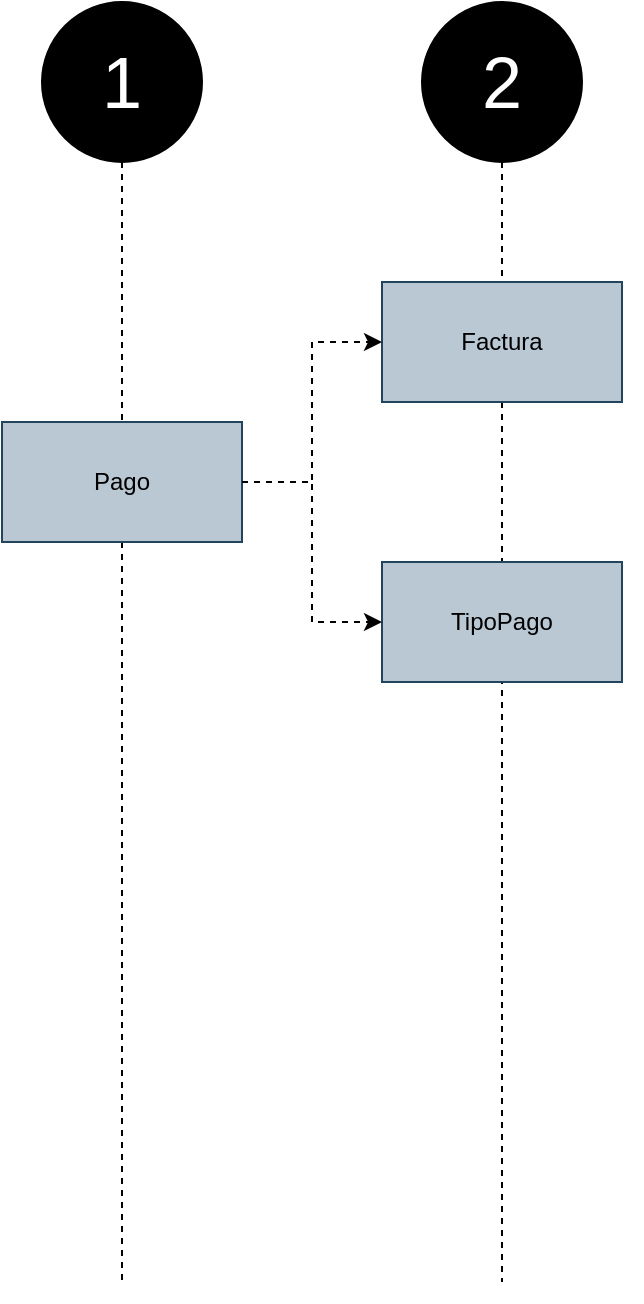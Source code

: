 <mxfile version="23.0.2" type="device" pages="4">
  <diagram name="Flujo de eventos" id="zBhicTsyFizKEP22qASS">
    <mxGraphModel dx="1120" dy="524" grid="1" gridSize="10" guides="1" tooltips="1" connect="1" arrows="1" fold="1" page="1" pageScale="1" pageWidth="827" pageHeight="1169" math="0" shadow="0">
      <root>
        <mxCell id="0" />
        <mxCell id="1" parent="0" />
        <mxCell id="DtO1B4QK6cwAfSESsc6j-1" value="" style="group" parent="1" vertex="1" connectable="0">
          <mxGeometry x="70" y="40" width="110" height="650" as="geometry" />
        </mxCell>
        <mxCell id="DtO1B4QK6cwAfSESsc6j-2" value="&lt;font color=&quot;#ffffff&quot; style=&quot;font-size: 36px;&quot;&gt;1&lt;/font&gt;" style="ellipse;whiteSpace=wrap;html=1;aspect=fixed;fillColor=#000000;" parent="DtO1B4QK6cwAfSESsc6j-1" vertex="1">
          <mxGeometry width="80" height="80" as="geometry" />
        </mxCell>
        <mxCell id="DtO1B4QK6cwAfSESsc6j-3" value="" style="edgeStyle=orthogonalEdgeStyle;rounded=0;orthogonalLoop=1;jettySize=auto;html=1;endArrow=none;endFill=0;dashed=1;" parent="DtO1B4QK6cwAfSESsc6j-1" source="WYxPXVG2yBXY65vRxHix-4" edge="1">
          <mxGeometry relative="1" as="geometry">
            <mxPoint x="40" y="640" as="targetPoint" />
            <mxPoint x="390" y="152.642" as="sourcePoint" />
          </mxGeometry>
        </mxCell>
        <mxCell id="WYxPXVG2yBXY65vRxHix-4" value="Pago&lt;br&gt;" style="rounded=0;whiteSpace=wrap;html=1;fillColor=#bac8d3;strokeColor=#23445d;" parent="DtO1B4QK6cwAfSESsc6j-1" vertex="1">
          <mxGeometry x="-20" y="210" width="120" height="60" as="geometry" />
        </mxCell>
        <mxCell id="WYxPXVG2yBXY65vRxHix-5" value="" style="edgeStyle=orthogonalEdgeStyle;rounded=0;orthogonalLoop=1;jettySize=auto;html=1;endArrow=none;endFill=0;dashed=1;" parent="DtO1B4QK6cwAfSESsc6j-1" source="DtO1B4QK6cwAfSESsc6j-2" target="WYxPXVG2yBXY65vRxHix-4" edge="1">
          <mxGeometry relative="1" as="geometry">
            <mxPoint x="110" y="680" as="targetPoint" />
            <mxPoint x="110" y="120" as="sourcePoint" />
          </mxGeometry>
        </mxCell>
        <mxCell id="WYxPXVG2yBXY65vRxHix-1" value="" style="group" parent="1" vertex="1" connectable="0">
          <mxGeometry x="260" y="40" width="110" height="650" as="geometry" />
        </mxCell>
        <mxCell id="WYxPXVG2yBXY65vRxHix-2" value="&lt;font color=&quot;#ffffff&quot; style=&quot;font-size: 36px;&quot;&gt;2&lt;/font&gt;" style="ellipse;whiteSpace=wrap;html=1;aspect=fixed;fillColor=#000000;" parent="WYxPXVG2yBXY65vRxHix-1" vertex="1">
          <mxGeometry width="80" height="80" as="geometry" />
        </mxCell>
        <mxCell id="WYxPXVG2yBXY65vRxHix-3" value="" style="edgeStyle=orthogonalEdgeStyle;rounded=0;orthogonalLoop=1;jettySize=auto;html=1;endArrow=none;endFill=0;dashed=1;" parent="WYxPXVG2yBXY65vRxHix-1" source="WYxPXVG2yBXY65vRxHix-2" edge="1">
          <mxGeometry relative="1" as="geometry">
            <mxPoint x="40" y="640" as="targetPoint" />
            <mxPoint x="390" y="152.642" as="sourcePoint" />
          </mxGeometry>
        </mxCell>
        <mxCell id="WYxPXVG2yBXY65vRxHix-6" value="Factura" style="rounded=0;whiteSpace=wrap;html=1;fillColor=#bac8d3;strokeColor=#23445d;" parent="WYxPXVG2yBXY65vRxHix-1" vertex="1">
          <mxGeometry x="-20" y="140" width="120" height="60" as="geometry" />
        </mxCell>
        <mxCell id="WYxPXVG2yBXY65vRxHix-7" value="TipoPago" style="rounded=0;whiteSpace=wrap;html=1;fillColor=#bac8d3;strokeColor=#23445d;" parent="WYxPXVG2yBXY65vRxHix-1" vertex="1">
          <mxGeometry x="-20" y="280" width="120" height="60" as="geometry" />
        </mxCell>
        <mxCell id="WYxPXVG2yBXY65vRxHix-8" style="edgeStyle=orthogonalEdgeStyle;rounded=0;orthogonalLoop=1;jettySize=auto;html=1;exitX=1;exitY=0.5;exitDx=0;exitDy=0;entryX=0;entryY=0.5;entryDx=0;entryDy=0;dashed=1;" parent="1" source="WYxPXVG2yBXY65vRxHix-4" target="WYxPXVG2yBXY65vRxHix-6" edge="1">
          <mxGeometry relative="1" as="geometry" />
        </mxCell>
        <mxCell id="WYxPXVG2yBXY65vRxHix-9" style="edgeStyle=orthogonalEdgeStyle;rounded=0;orthogonalLoop=1;jettySize=auto;html=1;exitX=1;exitY=0.5;exitDx=0;exitDy=0;entryX=0;entryY=0.5;entryDx=0;entryDy=0;dashed=1;" parent="1" source="WYxPXVG2yBXY65vRxHix-4" target="WYxPXVG2yBXY65vRxHix-7" edge="1">
          <mxGeometry relative="1" as="geometry" />
        </mxCell>
      </root>
    </mxGraphModel>
  </diagram>
  <diagram id="LfHUw2b1Mqzj6z31MRwS" name="Pago - Event Storming">
    <mxGraphModel dx="2240" dy="2217" grid="1" gridSize="10" guides="1" tooltips="1" connect="1" arrows="1" fold="1" page="1" pageScale="1" pageWidth="827" pageHeight="1169" math="0" shadow="0">
      <root>
        <mxCell id="0" />
        <mxCell id="1" parent="0" />
        <mxCell id="Yvo61abbtXtxRw5pMssy-1" value="" style="rounded=1;whiteSpace=wrap;html=1;dashed=1;strokeColor=#fff93d;" parent="1" vertex="1">
          <mxGeometry x="90" y="30" width="1530" height="880" as="geometry" />
        </mxCell>
        <mxCell id="Yvo61abbtXtxRw5pMssy-2" value="&lt;font style=&quot;font-size: 36px;&quot;&gt;Pago&lt;br&gt;&lt;/font&gt;" style="text;html=1;align=center;verticalAlign=middle;resizable=0;points=[];autosize=1;strokeColor=none;fillColor=none;fontStyle=1" parent="1" vertex="1">
          <mxGeometry x="770" y="30" width="110" height="60" as="geometry" />
        </mxCell>
        <mxCell id="Yvo61abbtXtxRw5pMssy-3" value="Actor" style="whiteSpace=wrap;html=1;aspect=fixed;fillColor=#FCFCAA;" parent="1" vertex="1">
          <mxGeometry x="40" y="-230" width="80" height="80" as="geometry" />
        </mxCell>
        <mxCell id="Yvo61abbtXtxRw5pMssy-4" value="Comandos" style="whiteSpace=wrap;html=1;aspect=fixed;fillColor=#BDD7EE;" parent="1" vertex="1">
          <mxGeometry x="150" y="-230" width="80" height="80" as="geometry" />
        </mxCell>
        <mxCell id="Yvo61abbtXtxRw5pMssy-5" value="Enttity" style="whiteSpace=wrap;html=1;aspect=fixed;fillColor=#FFFF00;" parent="1" vertex="1">
          <mxGeometry x="260" y="-230" width="80" height="80" as="geometry" />
        </mxCell>
        <mxCell id="Yvo61abbtXtxRw5pMssy-6" value="Real&amp;nbsp; Model" style="whiteSpace=wrap;html=1;aspect=fixed;fillColor=#92D050;" parent="1" vertex="1">
          <mxGeometry x="380" y="-230" width="80" height="80" as="geometry" />
        </mxCell>
        <mxCell id="Yvo61abbtXtxRw5pMssy-7" value="Bussines Rules" style="whiteSpace=wrap;html=1;aspect=fixed;fillColor=#CC99FF;" parent="1" vertex="1">
          <mxGeometry x="490" y="-230" width="80" height="80" as="geometry" />
        </mxCell>
        <mxCell id="Yvo61abbtXtxRw5pMssy-8" value="External System" style="whiteSpace=wrap;html=1;aspect=fixed;fillColor=#FDD3FA;" parent="1" vertex="1">
          <mxGeometry x="590" y="-230" width="80" height="80" as="geometry" />
        </mxCell>
        <mxCell id="Yvo61abbtXtxRw5pMssy-9" value="Event&lt;br&gt;" style="whiteSpace=wrap;html=1;aspect=fixed;fillColor=#FFC000;" parent="1" vertex="1">
          <mxGeometry x="790" y="-230" width="80" height="80" as="geometry" />
        </mxCell>
        <mxCell id="Yvo61abbtXtxRw5pMssy-10" value="Hostpot" style="whiteSpace=wrap;html=1;aspect=fixed;fillColor=#FA90B1;" parent="1" vertex="1">
          <mxGeometry x="890" y="-230" width="80" height="80" as="geometry" />
        </mxCell>
        <mxCell id="Yvo61abbtXtxRw5pMssy-11" value="Eventos Previos" style="whiteSpace=wrap;html=1;aspect=fixed;fillColor=#D6DCE4;" parent="1" vertex="1">
          <mxGeometry x="700" y="-230" width="80" height="80" as="geometry" />
        </mxCell>
        <mxCell id="U72urnrVb7foCrX-JU2N-100" style="edgeStyle=orthogonalEdgeStyle;rounded=0;orthogonalLoop=1;jettySize=auto;html=1;strokeColor=#f316d5;strokeWidth=3;" parent="1" source="Yvo61abbtXtxRw5pMssy-15" target="U72urnrVb7foCrX-JU2N-11" edge="1">
          <mxGeometry relative="1" as="geometry">
            <Array as="points">
              <mxPoint x="650" y="170" />
              <mxPoint x="1236" y="170" />
            </Array>
          </mxGeometry>
        </mxCell>
        <mxCell id="Yvo61abbtXtxRw5pMssy-15" value="Pago Creado" style="whiteSpace=wrap;html=1;aspect=fixed;fillColor=#FFC000;" parent="1" vertex="1">
          <mxGeometry x="610" y="277.5" width="80" height="80" as="geometry" />
        </mxCell>
        <mxCell id="Yvo61abbtXtxRw5pMssy-16" value="Pago" style="whiteSpace=wrap;html=1;aspect=fixed;fillColor=#FFFF00;" parent="1" vertex="1">
          <mxGeometry x="530" y="277.5" width="80" height="80" as="geometry" />
        </mxCell>
        <mxCell id="Yvo61abbtXtxRw5pMssy-17" value="Crear&amp;nbsp;Pago" style="whiteSpace=wrap;html=1;aspect=fixed;fillColor=#BDD7EE;" parent="1" vertex="1">
          <mxGeometry x="450" y="277.5" width="80" height="80" as="geometry" />
        </mxCell>
        <mxCell id="Yvo61abbtXtxRw5pMssy-19" value="Pol-Pago-001: No debe existir otro tipo de pago con el mismo nombre" style="whiteSpace=wrap;html=1;aspect=fixed;fillColor=#CC99FF;" parent="1" vertex="1">
          <mxGeometry x="500" y="357.5" width="150" height="150" as="geometry" />
        </mxCell>
        <mxCell id="U72urnrVb7foCrX-JU2N-30" style="edgeStyle=orthogonalEdgeStyle;rounded=0;orthogonalLoop=1;jettySize=auto;html=1;curved=1;" parent="1" source="Yvo61abbtXtxRw5pMssy-28" target="Yvo61abbtXtxRw5pMssy-17" edge="1">
          <mxGeometry relative="1" as="geometry">
            <Array as="points">
              <mxPoint x="380" y="190" />
              <mxPoint x="380" y="320" />
            </Array>
          </mxGeometry>
        </mxCell>
        <mxCell id="Yvo61abbtXtxRw5pMssy-28" value="Administrador General" style="whiteSpace=wrap;html=1;aspect=fixed;fillColor=#FCFCAA;" parent="1" vertex="1">
          <mxGeometry x="220" y="187.5" width="80" height="80" as="geometry" />
        </mxCell>
        <mxCell id="U72urnrVb7foCrX-JU2N-31" style="edgeStyle=orthogonalEdgeStyle;rounded=0;orthogonalLoop=1;jettySize=auto;html=1;" parent="1" source="Yvo61abbtXtxRw5pMssy-31" target="Yvo61abbtXtxRw5pMssy-17" edge="1">
          <mxGeometry relative="1" as="geometry" />
        </mxCell>
        <mxCell id="Yvo61abbtXtxRw5pMssy-31" value="Administrador Spa" style="whiteSpace=wrap;html=1;aspect=fixed;fillColor=#FCFCAA;" parent="1" vertex="1">
          <mxGeometry x="220" y="277.5" width="80" height="80" as="geometry" />
        </mxCell>
        <mxCell id="U72urnrVb7foCrX-JU2N-28" style="edgeStyle=orthogonalEdgeStyle;rounded=0;orthogonalLoop=1;jettySize=auto;html=1;curved=1;" parent="1" source="Yvo61abbtXtxRw5pMssy-36" target="Yvo61abbtXtxRw5pMssy-17" edge="1">
          <mxGeometry relative="1" as="geometry">
            <Array as="points">
              <mxPoint x="380" y="412" />
              <mxPoint x="380" y="318" />
            </Array>
          </mxGeometry>
        </mxCell>
        <mxCell id="Yvo61abbtXtxRw5pMssy-36" value="Lider de Inventario" style="whiteSpace=wrap;html=1;aspect=fixed;fillColor=#FCFCAA;" parent="1" vertex="1">
          <mxGeometry x="220" y="372.5" width="80" height="80" as="geometry" />
        </mxCell>
        <mxCell id="U72urnrVb7foCrX-JU2N-97" style="edgeStyle=orthogonalEdgeStyle;rounded=0;orthogonalLoop=1;jettySize=auto;html=1;strokeColor=#fb9b13;strokeWidth=3;" parent="1" source="U72urnrVb7foCrX-JU2N-9" target="Yvo61abbtXtxRw5pMssy-17" edge="1">
          <mxGeometry relative="1" as="geometry">
            <Array as="points">
              <mxPoint x="1396" y="130" />
              <mxPoint x="490" y="130" />
            </Array>
          </mxGeometry>
        </mxCell>
        <mxCell id="U72urnrVb7foCrX-JU2N-9" value="Pago Consultado" style="whiteSpace=wrap;html=1;aspect=fixed;fillColor=#FFC000;" parent="1" vertex="1">
          <mxGeometry x="1356" y="280" width="80" height="80" as="geometry" />
        </mxCell>
        <mxCell id="U72urnrVb7foCrX-JU2N-10" value="Pago" style="whiteSpace=wrap;html=1;aspect=fixed;fillColor=#FFFF00;" parent="1" vertex="1">
          <mxGeometry x="1276" y="280" width="80" height="80" as="geometry" />
        </mxCell>
        <mxCell id="U72urnrVb7foCrX-JU2N-11" value="Consultar&lt;br&gt;Pago" style="whiteSpace=wrap;html=1;aspect=fixed;fillColor=#BDD7EE;" parent="1" vertex="1">
          <mxGeometry x="1196" y="280" width="80" height="80" as="geometry" />
        </mxCell>
        <mxCell id="U72urnrVb7foCrX-JU2N-16" value="Pago Creado" style="whiteSpace=wrap;html=1;aspect=fixed;fillColor=#D6DCE4;" parent="1" vertex="1">
          <mxGeometry x="1436" y="280" width="80" height="80" as="geometry" />
        </mxCell>
        <mxCell id="U72urnrVb7foCrX-JU2N-36" value="Pol-Pago-002:&amp;nbsp;Los datos del nuevo pago deben ser valido a nivel de tipo de dato, longitud, obligatoriedad, formato y rango" style="whiteSpace=wrap;html=1;aspect=fixed;fillColor=#CC99FF;" parent="1" vertex="1">
          <mxGeometry x="500" y="507.5" width="150" height="150" as="geometry" />
        </mxCell>
        <mxCell id="U72urnrVb7foCrX-JU2N-40" value="Pago&lt;br&gt;&amp;nbsp;Consultado" style="whiteSpace=wrap;html=1;aspect=fixed;fillColor=#D6DCE4;" parent="1" vertex="1">
          <mxGeometry x="690" y="277.5" width="80" height="80" as="geometry" />
        </mxCell>
        <mxCell id="U72urnrVb7foCrX-JU2N-42" value="Pol-Pago-004:&amp;nbsp;Si se envía parametros de consulta se deben de ser valido a nivel de tipo de dato, longitud, obligatoriedad, formato, rango" style="whiteSpace=wrap;html=1;aspect=fixed;fillColor=#CC99FF;" parent="1" vertex="1">
          <mxGeometry x="1241" y="360" width="150" height="150" as="geometry" />
        </mxCell>
        <mxCell id="U72urnrVb7foCrX-JU2N-65" style="edgeStyle=orthogonalEdgeStyle;rounded=0;orthogonalLoop=1;jettySize=auto;html=1;curved=1;" parent="1" source="U72urnrVb7foCrX-JU2N-66" edge="1">
          <mxGeometry relative="1" as="geometry">
            <mxPoint x="1196" y="320" as="targetPoint" />
            <Array as="points">
              <mxPoint x="1126" y="190" />
              <mxPoint x="1126" y="320" />
            </Array>
          </mxGeometry>
        </mxCell>
        <mxCell id="U72urnrVb7foCrX-JU2N-66" value="Administrador General" style="whiteSpace=wrap;html=1;aspect=fixed;fillColor=#FCFCAA;" parent="1" vertex="1">
          <mxGeometry x="966" y="187.5" width="80" height="80" as="geometry" />
        </mxCell>
        <mxCell id="U72urnrVb7foCrX-JU2N-67" style="edgeStyle=orthogonalEdgeStyle;rounded=0;orthogonalLoop=1;jettySize=auto;html=1;" parent="1" source="U72urnrVb7foCrX-JU2N-68" edge="1">
          <mxGeometry relative="1" as="geometry">
            <mxPoint x="1196" y="318" as="targetPoint" />
          </mxGeometry>
        </mxCell>
        <mxCell id="U72urnrVb7foCrX-JU2N-68" value="Administrador Spa" style="whiteSpace=wrap;html=1;aspect=fixed;fillColor=#FCFCAA;" parent="1" vertex="1">
          <mxGeometry x="966" y="277.5" width="80" height="80" as="geometry" />
        </mxCell>
        <mxCell id="U72urnrVb7foCrX-JU2N-69" style="edgeStyle=orthogonalEdgeStyle;rounded=0;orthogonalLoop=1;jettySize=auto;html=1;curved=1;" parent="1" source="U72urnrVb7foCrX-JU2N-70" edge="1">
          <mxGeometry relative="1" as="geometry">
            <mxPoint x="1196" y="318" as="targetPoint" />
            <Array as="points">
              <mxPoint x="1126" y="412" />
              <mxPoint x="1126" y="318" />
            </Array>
          </mxGeometry>
        </mxCell>
        <mxCell id="U72urnrVb7foCrX-JU2N-70" value="Lider de Inventario" style="whiteSpace=wrap;html=1;aspect=fixed;fillColor=#FCFCAA;" parent="1" vertex="1">
          <mxGeometry x="966" y="372.5" width="80" height="80" as="geometry" />
        </mxCell>
        <mxCell id="U72urnrVb7foCrX-JU2N-72" style="edgeStyle=orthogonalEdgeStyle;rounded=0;orthogonalLoop=1;jettySize=auto;html=1;curved=1;" parent="1" source="U72urnrVb7foCrX-JU2N-71" target="U72urnrVb7foCrX-JU2N-11" edge="1">
          <mxGeometry relative="1" as="geometry">
            <Array as="points">
              <mxPoint x="1126" y="510" />
              <mxPoint x="1126" y="320" />
            </Array>
          </mxGeometry>
        </mxCell>
        <mxCell id="U72urnrVb7foCrX-JU2N-71" value="Trabajador" style="whiteSpace=wrap;html=1;aspect=fixed;fillColor=#FCFCAA;" parent="1" vertex="1">
          <mxGeometry x="966" y="470" width="80" height="80" as="geometry" />
        </mxCell>
        <mxCell id="U72urnrVb7foCrX-JU2N-93" value="Pol-Pago-003:&amp;nbsp;Debe de exisitir una sucursal a la cual debe estar asociado el pago" style="whiteSpace=wrap;html=1;aspect=fixed;fillColor=#CC99FF;" parent="1" vertex="1">
          <mxGeometry x="500" y="657.5" width="150" height="150" as="geometry" />
        </mxCell>
        <mxCell id="U72urnrVb7foCrX-JU2N-101" value="Pol-Pago-005:&amp;nbsp;El usuario debe estar permitido para consultar" style="whiteSpace=wrap;html=1;aspect=fixed;fillColor=#CC99FF;" parent="1" vertex="1">
          <mxGeometry x="1241" y="510" width="150" height="150" as="geometry" />
        </mxCell>
      </root>
    </mxGraphModel>
  </diagram>
  <diagram name="Factura - Event Storming" id="CeB-271_MRE5wn8Y6erl">
    <mxGraphModel dx="3067" dy="2217" grid="1" gridSize="10" guides="1" tooltips="1" connect="1" arrows="1" fold="1" page="1" pageScale="1" pageWidth="827" pageHeight="1169" math="0" shadow="0">
      <root>
        <mxCell id="p3hYtK72WEkqCXA0yhvl-0" />
        <mxCell id="p3hYtK72WEkqCXA0yhvl-1" parent="p3hYtK72WEkqCXA0yhvl-0" />
        <mxCell id="p3hYtK72WEkqCXA0yhvl-2" value="" style="rounded=1;whiteSpace=wrap;html=1;dashed=1;strokeColor=#fff93d;" parent="p3hYtK72WEkqCXA0yhvl-1" vertex="1">
          <mxGeometry x="-20" y="10" width="1690" height="1490" as="geometry" />
        </mxCell>
        <mxCell id="p3hYtK72WEkqCXA0yhvl-3" value="&lt;font style=&quot;font-size: 36px;&quot;&gt;Factura&lt;/font&gt;" style="text;html=1;align=center;verticalAlign=middle;resizable=0;points=[];autosize=1;strokeColor=none;fillColor=none;fontStyle=1" parent="p3hYtK72WEkqCXA0yhvl-1" vertex="1">
          <mxGeometry x="765" y="30" width="150" height="60" as="geometry" />
        </mxCell>
        <mxCell id="p3hYtK72WEkqCXA0yhvl-4" value="Actor" style="whiteSpace=wrap;html=1;aspect=fixed;fillColor=#FCFCAA;" parent="p3hYtK72WEkqCXA0yhvl-1" vertex="1">
          <mxGeometry x="40" y="-230" width="80" height="80" as="geometry" />
        </mxCell>
        <mxCell id="p3hYtK72WEkqCXA0yhvl-5" value="Comandos" style="whiteSpace=wrap;html=1;aspect=fixed;fillColor=#BDD7EE;" parent="p3hYtK72WEkqCXA0yhvl-1" vertex="1">
          <mxGeometry x="150" y="-230" width="80" height="80" as="geometry" />
        </mxCell>
        <mxCell id="p3hYtK72WEkqCXA0yhvl-6" value="Enttity" style="whiteSpace=wrap;html=1;aspect=fixed;fillColor=#FFFF00;" parent="p3hYtK72WEkqCXA0yhvl-1" vertex="1">
          <mxGeometry x="260" y="-230" width="80" height="80" as="geometry" />
        </mxCell>
        <mxCell id="p3hYtK72WEkqCXA0yhvl-7" value="Real&amp;nbsp; Model" style="whiteSpace=wrap;html=1;aspect=fixed;fillColor=#92D050;" parent="p3hYtK72WEkqCXA0yhvl-1" vertex="1">
          <mxGeometry x="380" y="-230" width="80" height="80" as="geometry" />
        </mxCell>
        <mxCell id="p3hYtK72WEkqCXA0yhvl-8" value="Bussines Rules" style="whiteSpace=wrap;html=1;aspect=fixed;fillColor=#CC99FF;" parent="p3hYtK72WEkqCXA0yhvl-1" vertex="1">
          <mxGeometry x="490" y="-230" width="80" height="80" as="geometry" />
        </mxCell>
        <mxCell id="p3hYtK72WEkqCXA0yhvl-9" value="External System" style="whiteSpace=wrap;html=1;aspect=fixed;fillColor=#FDD3FA;" parent="p3hYtK72WEkqCXA0yhvl-1" vertex="1">
          <mxGeometry x="590" y="-230" width="80" height="80" as="geometry" />
        </mxCell>
        <mxCell id="p3hYtK72WEkqCXA0yhvl-10" value="Event&lt;br&gt;" style="whiteSpace=wrap;html=1;aspect=fixed;fillColor=#FFC000;" parent="p3hYtK72WEkqCXA0yhvl-1" vertex="1">
          <mxGeometry x="790" y="-230" width="80" height="80" as="geometry" />
        </mxCell>
        <mxCell id="p3hYtK72WEkqCXA0yhvl-11" value="Hostpot" style="whiteSpace=wrap;html=1;aspect=fixed;fillColor=#FA90B1;" parent="p3hYtK72WEkqCXA0yhvl-1" vertex="1">
          <mxGeometry x="890" y="-230" width="80" height="80" as="geometry" />
        </mxCell>
        <mxCell id="p3hYtK72WEkqCXA0yhvl-12" value="Eventos Previos" style="whiteSpace=wrap;html=1;aspect=fixed;fillColor=#D6DCE4;" parent="p3hYtK72WEkqCXA0yhvl-1" vertex="1">
          <mxGeometry x="700" y="-230" width="80" height="80" as="geometry" />
        </mxCell>
        <mxCell id="p3hYtK72WEkqCXA0yhvl-13" style="edgeStyle=orthogonalEdgeStyle;rounded=0;orthogonalLoop=1;jettySize=auto;html=1;strokeColor=#f72626;strokeWidth=3;" parent="p3hYtK72WEkqCXA0yhvl-1" source="p3hYtK72WEkqCXA0yhvl-16" target="p3hYtK72WEkqCXA0yhvl-44" edge="1">
          <mxGeometry relative="1" as="geometry">
            <Array as="points">
              <mxPoint x="650" y="180" />
              <mxPoint x="1490" y="180" />
              <mxPoint x="1490" y="1020" />
              <mxPoint x="1070" y="1020" />
            </Array>
          </mxGeometry>
        </mxCell>
        <mxCell id="p3hYtK72WEkqCXA0yhvl-14" style="edgeStyle=orthogonalEdgeStyle;rounded=0;orthogonalLoop=1;jettySize=auto;html=1;strokeColor=#f72626;strokeWidth=3;" parent="p3hYtK72WEkqCXA0yhvl-1" source="p3hYtK72WEkqCXA0yhvl-16" target="p3hYtK72WEkqCXA0yhvl-37" edge="1">
          <mxGeometry relative="1" as="geometry">
            <Array as="points">
              <mxPoint x="650" y="180" />
              <mxPoint x="180" y="180" />
              <mxPoint x="180" y="930" />
              <mxPoint x="490" y="930" />
            </Array>
          </mxGeometry>
        </mxCell>
        <mxCell id="p3hYtK72WEkqCXA0yhvl-15" style="edgeStyle=orthogonalEdgeStyle;rounded=0;orthogonalLoop=1;jettySize=auto;html=1;strokeColor=#f72626;strokeWidth=3;" parent="p3hYtK72WEkqCXA0yhvl-1" source="p3hYtK72WEkqCXA0yhvl-16" target="p3hYtK72WEkqCXA0yhvl-31" edge="1">
          <mxGeometry relative="1" as="geometry">
            <Array as="points">
              <mxPoint x="650" y="180" />
              <mxPoint x="1040" y="180" />
            </Array>
          </mxGeometry>
        </mxCell>
        <mxCell id="p3hYtK72WEkqCXA0yhvl-16" value="Factura&lt;br&gt;&amp;nbsp;Creada" style="whiteSpace=wrap;html=1;aspect=fixed;fillColor=#FFC000;" parent="p3hYtK72WEkqCXA0yhvl-1" vertex="1">
          <mxGeometry x="610" y="277.5" width="80" height="80" as="geometry" />
        </mxCell>
        <mxCell id="p3hYtK72WEkqCXA0yhvl-17" value="Factura" style="whiteSpace=wrap;html=1;aspect=fixed;fillColor=#FFFF00;" parent="p3hYtK72WEkqCXA0yhvl-1" vertex="1">
          <mxGeometry x="530" y="277.5" width="80" height="80" as="geometry" />
        </mxCell>
        <mxCell id="p3hYtK72WEkqCXA0yhvl-18" value="&lt;font style=&quot;font-size: 12px;&quot;&gt;Crear&lt;br&gt;&lt;/font&gt;Factura" style="whiteSpace=wrap;html=1;aspect=fixed;fillColor=#BDD7EE;" parent="p3hYtK72WEkqCXA0yhvl-1" vertex="1">
          <mxGeometry x="450" y="277.5" width="80" height="80" as="geometry" />
        </mxCell>
        <mxCell id="p3hYtK72WEkqCXA0yhvl-19" value="Pol-Factura-001: No debe existir otra factura con el mismo codigo" style="whiteSpace=wrap;html=1;aspect=fixed;fillColor=#CC99FF;" parent="p3hYtK72WEkqCXA0yhvl-1" vertex="1">
          <mxGeometry x="500" y="357.5" width="150" height="150" as="geometry" />
        </mxCell>
        <mxCell id="p3hYtK72WEkqCXA0yhvl-20" style="edgeStyle=orthogonalEdgeStyle;rounded=0;orthogonalLoop=1;jettySize=auto;html=1;curved=1;" parent="p3hYtK72WEkqCXA0yhvl-1" source="p3hYtK72WEkqCXA0yhvl-21" target="p3hYtK72WEkqCXA0yhvl-18" edge="1">
          <mxGeometry relative="1" as="geometry">
            <Array as="points">
              <mxPoint x="380" y="190" />
              <mxPoint x="380" y="320" />
            </Array>
          </mxGeometry>
        </mxCell>
        <mxCell id="p3hYtK72WEkqCXA0yhvl-21" value="Administrador General" style="whiteSpace=wrap;html=1;aspect=fixed;fillColor=#FCFCAA;" parent="p3hYtK72WEkqCXA0yhvl-1" vertex="1">
          <mxGeometry x="220" y="187.5" width="80" height="80" as="geometry" />
        </mxCell>
        <mxCell id="p3hYtK72WEkqCXA0yhvl-22" style="edgeStyle=orthogonalEdgeStyle;rounded=0;orthogonalLoop=1;jettySize=auto;html=1;" parent="p3hYtK72WEkqCXA0yhvl-1" source="p3hYtK72WEkqCXA0yhvl-23" target="p3hYtK72WEkqCXA0yhvl-18" edge="1">
          <mxGeometry relative="1" as="geometry" />
        </mxCell>
        <mxCell id="p3hYtK72WEkqCXA0yhvl-23" value="Administrador Spa" style="whiteSpace=wrap;html=1;aspect=fixed;fillColor=#FCFCAA;" parent="p3hYtK72WEkqCXA0yhvl-1" vertex="1">
          <mxGeometry x="220" y="277.5" width="80" height="80" as="geometry" />
        </mxCell>
        <mxCell id="p3hYtK72WEkqCXA0yhvl-24" style="edgeStyle=orthogonalEdgeStyle;rounded=0;orthogonalLoop=1;jettySize=auto;html=1;curved=1;" parent="p3hYtK72WEkqCXA0yhvl-1" source="p3hYtK72WEkqCXA0yhvl-25" target="p3hYtK72WEkqCXA0yhvl-18" edge="1">
          <mxGeometry relative="1" as="geometry">
            <Array as="points">
              <mxPoint x="380" y="412" />
              <mxPoint x="380" y="318" />
            </Array>
          </mxGeometry>
        </mxCell>
        <mxCell id="p3hYtK72WEkqCXA0yhvl-25" value="Lider de Inventario" style="whiteSpace=wrap;html=1;aspect=fixed;fillColor=#FCFCAA;" parent="p3hYtK72WEkqCXA0yhvl-1" vertex="1">
          <mxGeometry x="220" y="372.5" width="80" height="80" as="geometry" />
        </mxCell>
        <mxCell id="p3hYtK72WEkqCXA0yhvl-26" value="Factura&lt;br&gt;&amp;nbsp;Eliminada" style="whiteSpace=wrap;html=1;aspect=fixed;fillColor=#D6DCE4;" parent="p3hYtK72WEkqCXA0yhvl-1" vertex="1">
          <mxGeometry x="690" y="277.5" width="80" height="80" as="geometry" />
        </mxCell>
        <mxCell id="p3hYtK72WEkqCXA0yhvl-27" style="edgeStyle=orthogonalEdgeStyle;rounded=0;orthogonalLoop=1;jettySize=auto;html=1;strokeWidth=3;strokeColor=#41ff33;" parent="p3hYtK72WEkqCXA0yhvl-1" source="p3hYtK72WEkqCXA0yhvl-29" target="p3hYtK72WEkqCXA0yhvl-37" edge="1">
          <mxGeometry relative="1" as="geometry">
            <Array as="points">
              <mxPoint x="1240" y="1000" />
              <mxPoint x="510" y="1000" />
            </Array>
          </mxGeometry>
        </mxCell>
        <mxCell id="p3hYtK72WEkqCXA0yhvl-28" style="edgeStyle=orthogonalEdgeStyle;rounded=0;orthogonalLoop=1;jettySize=auto;html=1;strokeWidth=3;strokeColor=#41ff33;" parent="p3hYtK72WEkqCXA0yhvl-1" source="p3hYtK72WEkqCXA0yhvl-29" target="p3hYtK72WEkqCXA0yhvl-44" edge="1">
          <mxGeometry relative="1" as="geometry">
            <Array as="points">
              <mxPoint x="1240" y="1000" />
              <mxPoint x="1070" y="1000" />
            </Array>
          </mxGeometry>
        </mxCell>
        <mxCell id="p3hYtK72WEkqCXA0yhvl-29" value="Factura Modificada" style="whiteSpace=wrap;html=1;aspect=fixed;fillColor=#FFC000;" parent="p3hYtK72WEkqCXA0yhvl-1" vertex="1">
          <mxGeometry x="1180" y="287.5" width="80" height="80" as="geometry" />
        </mxCell>
        <mxCell id="p3hYtK72WEkqCXA0yhvl-30" value="Factura" style="whiteSpace=wrap;html=1;aspect=fixed;fillColor=#FFFF00;" parent="p3hYtK72WEkqCXA0yhvl-1" vertex="1">
          <mxGeometry x="1100" y="287.5" width="80" height="80" as="geometry" />
        </mxCell>
        <mxCell id="p3hYtK72WEkqCXA0yhvl-31" value="Modificar&lt;br&gt;Factura" style="whiteSpace=wrap;html=1;aspect=fixed;fillColor=#BDD7EE;" parent="p3hYtK72WEkqCXA0yhvl-1" vertex="1">
          <mxGeometry x="1020" y="287.5" width="80" height="80" as="geometry" />
        </mxCell>
        <mxCell id="p3hYtK72WEkqCXA0yhvl-32" value="Factura Consultada" style="whiteSpace=wrap;html=1;aspect=fixed;fillColor=#D6DCE4;" parent="p3hYtK72WEkqCXA0yhvl-1" vertex="1">
          <mxGeometry x="1260" y="287.5" width="80" height="80" as="geometry" />
        </mxCell>
        <mxCell id="p3hYtK72WEkqCXA0yhvl-33" style="edgeStyle=orthogonalEdgeStyle;rounded=0;orthogonalLoop=1;jettySize=auto;html=1;strokeColor=#2213fb;strokeWidth=3;" parent="p3hYtK72WEkqCXA0yhvl-1" source="p3hYtK72WEkqCXA0yhvl-35" target="p3hYtK72WEkqCXA0yhvl-18" edge="1">
          <mxGeometry relative="1" as="geometry">
            <Array as="points">
              <mxPoint x="670" y="910" />
              <mxPoint x="120" y="910" />
              <mxPoint x="120" y="130" />
              <mxPoint x="490" y="130" />
            </Array>
          </mxGeometry>
        </mxCell>
        <mxCell id="p3hYtK72WEkqCXA0yhvl-34" style="edgeStyle=orthogonalEdgeStyle;rounded=0;orthogonalLoop=1;jettySize=auto;html=1;strokeColor=#2213fb;strokeWidth=3;" parent="p3hYtK72WEkqCXA0yhvl-1" source="p3hYtK72WEkqCXA0yhvl-35" target="p3hYtK72WEkqCXA0yhvl-31" edge="1">
          <mxGeometry relative="1" as="geometry">
            <Array as="points">
              <mxPoint x="670" y="910" />
              <mxPoint x="1030" y="910" />
            </Array>
          </mxGeometry>
        </mxCell>
        <mxCell id="p3hYtK72WEkqCXA0yhvl-35" value="Factura Consultada" style="whiteSpace=wrap;html=1;aspect=fixed;fillColor=#FFC000;" parent="p3hYtK72WEkqCXA0yhvl-1" vertex="1">
          <mxGeometry x="630" y="1100" width="80" height="80" as="geometry" />
        </mxCell>
        <mxCell id="p3hYtK72WEkqCXA0yhvl-36" value="Factura" style="whiteSpace=wrap;html=1;aspect=fixed;fillColor=#FFFF00;" parent="p3hYtK72WEkqCXA0yhvl-1" vertex="1">
          <mxGeometry x="550" y="1100" width="80" height="80" as="geometry" />
        </mxCell>
        <mxCell id="p3hYtK72WEkqCXA0yhvl-37" value="Consultar&lt;br&gt;Factura" style="whiteSpace=wrap;html=1;aspect=fixed;fillColor=#BDD7EE;" parent="p3hYtK72WEkqCXA0yhvl-1" vertex="1">
          <mxGeometry x="470" y="1100" width="80" height="80" as="geometry" />
        </mxCell>
        <mxCell id="p3hYtK72WEkqCXA0yhvl-38" value="Factura Creada" style="whiteSpace=wrap;html=1;aspect=fixed;fillColor=#D6DCE4;" parent="p3hYtK72WEkqCXA0yhvl-1" vertex="1">
          <mxGeometry x="710" y="1100" width="80" height="80" as="geometry" />
        </mxCell>
        <mxCell id="p3hYtK72WEkqCXA0yhvl-39" style="edgeStyle=orthogonalEdgeStyle;rounded=0;orthogonalLoop=1;jettySize=auto;html=1;strokeColor=#fff93d;strokeWidth=3;" parent="p3hYtK72WEkqCXA0yhvl-1" source="p3hYtK72WEkqCXA0yhvl-42" target="p3hYtK72WEkqCXA0yhvl-18" edge="1">
          <mxGeometry relative="1" as="geometry">
            <Array as="points">
              <mxPoint x="1230" y="930" />
              <mxPoint x="1550" y="930" />
              <mxPoint x="1550" y="130" />
              <mxPoint x="490" y="130" />
            </Array>
          </mxGeometry>
        </mxCell>
        <mxCell id="p3hYtK72WEkqCXA0yhvl-40" style="edgeStyle=orthogonalEdgeStyle;rounded=0;orthogonalLoop=1;jettySize=auto;html=1;strokeColor=#fff93d;strokeWidth=3;" parent="p3hYtK72WEkqCXA0yhvl-1" source="p3hYtK72WEkqCXA0yhvl-42" target="p3hYtK72WEkqCXA0yhvl-37" edge="1">
          <mxGeometry relative="1" as="geometry">
            <Array as="points">
              <mxPoint x="1230" y="930" />
              <mxPoint x="510" y="930" />
            </Array>
          </mxGeometry>
        </mxCell>
        <mxCell id="p3hYtK72WEkqCXA0yhvl-41" style="edgeStyle=orthogonalEdgeStyle;rounded=0;orthogonalLoop=1;jettySize=auto;html=1;entryX=0.5;entryY=0;entryDx=0;entryDy=0;strokeColor=#fff93d;strokeWidth=3;" parent="p3hYtK72WEkqCXA0yhvl-1" source="p3hYtK72WEkqCXA0yhvl-42" target="p3hYtK72WEkqCXA0yhvl-31" edge="1">
          <mxGeometry relative="1" as="geometry">
            <Array as="points">
              <mxPoint x="1230" y="930" />
              <mxPoint x="1550" y="930" />
              <mxPoint x="1550" y="130" />
              <mxPoint x="1060" y="130" />
            </Array>
          </mxGeometry>
        </mxCell>
        <mxCell id="p3hYtK72WEkqCXA0yhvl-42" value="Factura Eliminada" style="whiteSpace=wrap;html=1;aspect=fixed;fillColor=#FFC000;" parent="p3hYtK72WEkqCXA0yhvl-1" vertex="1">
          <mxGeometry x="1190" y="1100" width="80" height="80" as="geometry" />
        </mxCell>
        <mxCell id="p3hYtK72WEkqCXA0yhvl-43" value="Factura" style="whiteSpace=wrap;html=1;aspect=fixed;fillColor=#FFFF00;" parent="p3hYtK72WEkqCXA0yhvl-1" vertex="1">
          <mxGeometry x="1110" y="1100" width="80" height="80" as="geometry" />
        </mxCell>
        <mxCell id="p3hYtK72WEkqCXA0yhvl-44" value="Eliminar&lt;br style=&quot;border-color: var(--border-color);&quot;&gt;CitaReserva" style="whiteSpace=wrap;html=1;aspect=fixed;fillColor=#BDD7EE;" parent="p3hYtK72WEkqCXA0yhvl-1" vertex="1">
          <mxGeometry x="1030" y="1100" width="80" height="80" as="geometry" />
        </mxCell>
        <mxCell id="p3hYtK72WEkqCXA0yhvl-45" value="Factura Creada" style="whiteSpace=wrap;html=1;aspect=fixed;fillColor=#D6DCE4;" parent="p3hYtK72WEkqCXA0yhvl-1" vertex="1">
          <mxGeometry x="1270" y="1100" width="80" height="80" as="geometry" />
        </mxCell>
        <mxCell id="p3hYtK72WEkqCXA0yhvl-46" value="Pol-Factura-002:&amp;nbsp;Los datos de la nueva factura deben ser valido a nivel de tipo de dato, longitud, obligatoriedad, formato y rango" style="whiteSpace=wrap;html=1;aspect=fixed;fillColor=#CC99FF;" parent="p3hYtK72WEkqCXA0yhvl-1" vertex="1">
          <mxGeometry x="500" y="507.5" width="150" height="150" as="geometry" />
        </mxCell>
        <mxCell id="p3hYtK72WEkqCXA0yhvl-47" value="Factura Creada" style="whiteSpace=wrap;html=1;aspect=fixed;fillColor=#D6DCE4;" parent="p3hYtK72WEkqCXA0yhvl-1" vertex="1">
          <mxGeometry x="1260" y="367.5" width="80" height="80" as="geometry" />
        </mxCell>
        <mxCell id="p3hYtK72WEkqCXA0yhvl-48" value="Factura Consultada" style="whiteSpace=wrap;html=1;aspect=fixed;fillColor=#D6DCE4;" parent="p3hYtK72WEkqCXA0yhvl-1" vertex="1">
          <mxGeometry x="1270" y="1180" width="80" height="80" as="geometry" />
        </mxCell>
        <mxCell id="p3hYtK72WEkqCXA0yhvl-49" value="Factura Modificada" style="whiteSpace=wrap;html=1;aspect=fixed;fillColor=#D6DCE4;" parent="p3hYtK72WEkqCXA0yhvl-1" vertex="1">
          <mxGeometry x="1270" y="1260" width="80" height="80" as="geometry" />
        </mxCell>
        <mxCell id="p3hYtK72WEkqCXA0yhvl-50" value="Factura&lt;br&gt;&amp;nbsp;Consultada" style="whiteSpace=wrap;html=1;aspect=fixed;fillColor=#D6DCE4;" parent="p3hYtK72WEkqCXA0yhvl-1" vertex="1">
          <mxGeometry x="690" y="357.5" width="80" height="80" as="geometry" />
        </mxCell>
        <mxCell id="p3hYtK72WEkqCXA0yhvl-51" value="Factura Modificado" style="whiteSpace=wrap;html=1;aspect=fixed;fillColor=#D6DCE4;" parent="p3hYtK72WEkqCXA0yhvl-1" vertex="1">
          <mxGeometry x="710" y="1180" width="80" height="80" as="geometry" />
        </mxCell>
        <mxCell id="p3hYtK72WEkqCXA0yhvl-52" value="Pol-Factura-004:&amp;nbsp;Si se envía parametros de consulta se deben de ser valido a nivel de tipo de dato, longitud, obligatoriedad, formato y rango" style="whiteSpace=wrap;html=1;aspect=fixed;fillColor=#CC99FF;" parent="p3hYtK72WEkqCXA0yhvl-1" vertex="1">
          <mxGeometry x="515" y="1180" width="150" height="150" as="geometry" />
        </mxCell>
        <mxCell id="p3hYtK72WEkqCXA0yhvl-53" value="Pol-Factura-005:&amp;nbsp;No debe existir otra factura, a excepcion de que sea la misma factura que se esta modificando" style="whiteSpace=wrap;html=1;aspect=fixed;fillColor=#CC99FF;" parent="p3hYtK72WEkqCXA0yhvl-1" vertex="1">
          <mxGeometry x="1065" y="367.5" width="150" height="150" as="geometry" />
        </mxCell>
        <mxCell id="p3hYtK72WEkqCXA0yhvl-54" value="Pol-Factura-006:&amp;nbsp;Debe existir la factura que se esta modificando" style="whiteSpace=wrap;html=1;aspect=fixed;fillColor=#CC99FF;" parent="p3hYtK72WEkqCXA0yhvl-1" vertex="1">
          <mxGeometry x="1065" y="667.5" width="150" height="150" as="geometry" />
        </mxCell>
        <mxCell id="p3hYtK72WEkqCXA0yhvl-55" value="Pol-Factura-002:&amp;nbsp;Los datos de la nueva factura deben ser valido a nivel de tipo de dato, longitud, obligatoriedad, formato y rango" style="whiteSpace=wrap;html=1;aspect=fixed;fillColor=#CC99FF;" parent="p3hYtK72WEkqCXA0yhvl-1" vertex="1">
          <mxGeometry x="1065" y="517.5" width="152.5" height="152.5" as="geometry" />
        </mxCell>
        <mxCell id="p3hYtK72WEkqCXA0yhvl-56" style="edgeStyle=orthogonalEdgeStyle;rounded=0;orthogonalLoop=1;jettySize=auto;html=1;curved=1;" parent="p3hYtK72WEkqCXA0yhvl-1" source="p3hYtK72WEkqCXA0yhvl-57" edge="1">
          <mxGeometry relative="1" as="geometry">
            <mxPoint x="1015" y="330" as="targetPoint" />
            <Array as="points">
              <mxPoint x="945" y="200" />
              <mxPoint x="945" y="330" />
            </Array>
          </mxGeometry>
        </mxCell>
        <mxCell id="p3hYtK72WEkqCXA0yhvl-57" value="Administrador General" style="whiteSpace=wrap;html=1;aspect=fixed;fillColor=#FCFCAA;" parent="p3hYtK72WEkqCXA0yhvl-1" vertex="1">
          <mxGeometry x="785" y="197.5" width="80" height="80" as="geometry" />
        </mxCell>
        <mxCell id="p3hYtK72WEkqCXA0yhvl-58" style="edgeStyle=orthogonalEdgeStyle;rounded=0;orthogonalLoop=1;jettySize=auto;html=1;" parent="p3hYtK72WEkqCXA0yhvl-1" source="p3hYtK72WEkqCXA0yhvl-59" edge="1">
          <mxGeometry relative="1" as="geometry">
            <mxPoint x="1015" y="328" as="targetPoint" />
          </mxGeometry>
        </mxCell>
        <mxCell id="p3hYtK72WEkqCXA0yhvl-59" value="Administrador Spa" style="whiteSpace=wrap;html=1;aspect=fixed;fillColor=#FCFCAA;" parent="p3hYtK72WEkqCXA0yhvl-1" vertex="1">
          <mxGeometry x="785" y="287.5" width="80" height="80" as="geometry" />
        </mxCell>
        <mxCell id="p3hYtK72WEkqCXA0yhvl-60" style="edgeStyle=orthogonalEdgeStyle;rounded=0;orthogonalLoop=1;jettySize=auto;html=1;curved=1;" parent="p3hYtK72WEkqCXA0yhvl-1" source="p3hYtK72WEkqCXA0yhvl-61" edge="1">
          <mxGeometry relative="1" as="geometry">
            <mxPoint x="1015" y="328" as="targetPoint" />
            <Array as="points">
              <mxPoint x="945" y="422" />
              <mxPoint x="945" y="328" />
            </Array>
          </mxGeometry>
        </mxCell>
        <mxCell id="p3hYtK72WEkqCXA0yhvl-61" value="Lider de Inventario" style="whiteSpace=wrap;html=1;aspect=fixed;fillColor=#FCFCAA;" parent="p3hYtK72WEkqCXA0yhvl-1" vertex="1">
          <mxGeometry x="785" y="382.5" width="80" height="80" as="geometry" />
        </mxCell>
        <mxCell id="p3hYtK72WEkqCXA0yhvl-62" value="Pol-Factura-007:&amp;nbsp;Que la factura exista y no este pagada" style="whiteSpace=wrap;html=1;aspect=fixed;fillColor=#CC99FF;" parent="p3hYtK72WEkqCXA0yhvl-1" vertex="1">
          <mxGeometry x="1075" y="1180" width="150" height="150" as="geometry" />
        </mxCell>
        <mxCell id="p3hYtK72WEkqCXA0yhvl-63" style="edgeStyle=orthogonalEdgeStyle;rounded=0;orthogonalLoop=1;jettySize=auto;html=1;curved=1;" parent="p3hYtK72WEkqCXA0yhvl-1" source="p3hYtK72WEkqCXA0yhvl-64" edge="1">
          <mxGeometry relative="1" as="geometry">
            <mxPoint x="470" y="1140" as="targetPoint" />
            <Array as="points">
              <mxPoint x="400" y="1010" />
              <mxPoint x="400" y="1140" />
            </Array>
          </mxGeometry>
        </mxCell>
        <mxCell id="p3hYtK72WEkqCXA0yhvl-64" value="Administrador General" style="whiteSpace=wrap;html=1;aspect=fixed;fillColor=#FCFCAA;" parent="p3hYtK72WEkqCXA0yhvl-1" vertex="1">
          <mxGeometry x="240" y="1007.5" width="80" height="80" as="geometry" />
        </mxCell>
        <mxCell id="p3hYtK72WEkqCXA0yhvl-65" style="edgeStyle=orthogonalEdgeStyle;rounded=0;orthogonalLoop=1;jettySize=auto;html=1;" parent="p3hYtK72WEkqCXA0yhvl-1" source="p3hYtK72WEkqCXA0yhvl-66" edge="1">
          <mxGeometry relative="1" as="geometry">
            <mxPoint x="470" y="1138" as="targetPoint" />
          </mxGeometry>
        </mxCell>
        <mxCell id="p3hYtK72WEkqCXA0yhvl-66" value="Administrador Spa" style="whiteSpace=wrap;html=1;aspect=fixed;fillColor=#FCFCAA;" parent="p3hYtK72WEkqCXA0yhvl-1" vertex="1">
          <mxGeometry x="240" y="1097.5" width="80" height="80" as="geometry" />
        </mxCell>
        <mxCell id="p3hYtK72WEkqCXA0yhvl-67" style="edgeStyle=orthogonalEdgeStyle;rounded=0;orthogonalLoop=1;jettySize=auto;html=1;curved=1;" parent="p3hYtK72WEkqCXA0yhvl-1" source="p3hYtK72WEkqCXA0yhvl-68" edge="1">
          <mxGeometry relative="1" as="geometry">
            <mxPoint x="470" y="1138" as="targetPoint" />
            <Array as="points">
              <mxPoint x="400" y="1232" />
              <mxPoint x="400" y="1138" />
            </Array>
          </mxGeometry>
        </mxCell>
        <mxCell id="p3hYtK72WEkqCXA0yhvl-68" value="Lider de Inventario" style="whiteSpace=wrap;html=1;aspect=fixed;fillColor=#FCFCAA;" parent="p3hYtK72WEkqCXA0yhvl-1" vertex="1">
          <mxGeometry x="240" y="1192.5" width="80" height="80" as="geometry" />
        </mxCell>
        <mxCell id="p3hYtK72WEkqCXA0yhvl-69" style="edgeStyle=orthogonalEdgeStyle;rounded=0;orthogonalLoop=1;jettySize=auto;html=1;curved=1;" parent="p3hYtK72WEkqCXA0yhvl-1" source="p3hYtK72WEkqCXA0yhvl-70" target="p3hYtK72WEkqCXA0yhvl-37" edge="1">
          <mxGeometry relative="1" as="geometry">
            <Array as="points">
              <mxPoint x="400" y="1330" />
              <mxPoint x="400" y="1140" />
            </Array>
          </mxGeometry>
        </mxCell>
        <mxCell id="p3hYtK72WEkqCXA0yhvl-70" value="Trabajador" style="whiteSpace=wrap;html=1;aspect=fixed;fillColor=#FCFCAA;" parent="p3hYtK72WEkqCXA0yhvl-1" vertex="1">
          <mxGeometry x="240" y="1290" width="80" height="80" as="geometry" />
        </mxCell>
        <mxCell id="p3hYtK72WEkqCXA0yhvl-71" style="edgeStyle=orthogonalEdgeStyle;rounded=0;orthogonalLoop=1;jettySize=auto;html=1;curved=1;" parent="p3hYtK72WEkqCXA0yhvl-1" source="p3hYtK72WEkqCXA0yhvl-72" edge="1">
          <mxGeometry relative="1" as="geometry">
            <mxPoint x="1030" y="1137.5" as="targetPoint" />
            <Array as="points">
              <mxPoint x="960" y="1007.5" />
              <mxPoint x="960" y="1137.5" />
            </Array>
          </mxGeometry>
        </mxCell>
        <mxCell id="p3hYtK72WEkqCXA0yhvl-72" value="Administrador General" style="whiteSpace=wrap;html=1;aspect=fixed;fillColor=#FCFCAA;" parent="p3hYtK72WEkqCXA0yhvl-1" vertex="1">
          <mxGeometry x="800" y="1005" width="80" height="80" as="geometry" />
        </mxCell>
        <mxCell id="p3hYtK72WEkqCXA0yhvl-73" style="edgeStyle=orthogonalEdgeStyle;rounded=0;orthogonalLoop=1;jettySize=auto;html=1;" parent="p3hYtK72WEkqCXA0yhvl-1" source="p3hYtK72WEkqCXA0yhvl-74" edge="1">
          <mxGeometry relative="1" as="geometry">
            <mxPoint x="1030" y="1135.5" as="targetPoint" />
          </mxGeometry>
        </mxCell>
        <mxCell id="p3hYtK72WEkqCXA0yhvl-74" value="Administrador Spa" style="whiteSpace=wrap;html=1;aspect=fixed;fillColor=#FCFCAA;" parent="p3hYtK72WEkqCXA0yhvl-1" vertex="1">
          <mxGeometry x="800" y="1095" width="80" height="80" as="geometry" />
        </mxCell>
        <mxCell id="p3hYtK72WEkqCXA0yhvl-75" style="edgeStyle=orthogonalEdgeStyle;rounded=0;orthogonalLoop=1;jettySize=auto;html=1;curved=1;" parent="p3hYtK72WEkqCXA0yhvl-1" source="p3hYtK72WEkqCXA0yhvl-76" edge="1">
          <mxGeometry relative="1" as="geometry">
            <mxPoint x="1030" y="1135.5" as="targetPoint" />
            <Array as="points">
              <mxPoint x="960" y="1229.5" />
              <mxPoint x="960" y="1135.5" />
            </Array>
          </mxGeometry>
        </mxCell>
        <mxCell id="p3hYtK72WEkqCXA0yhvl-76" value="Lider de Inventario" style="whiteSpace=wrap;html=1;aspect=fixed;fillColor=#FCFCAA;" parent="p3hYtK72WEkqCXA0yhvl-1" vertex="1">
          <mxGeometry x="800" y="1190" width="80" height="80" as="geometry" />
        </mxCell>
        <mxCell id="p3hYtK72WEkqCXA0yhvl-77" value="Pol-Factura-003:&amp;nbsp;Debe de exisitir una reserva a la cual debe estar asociada la factura" style="whiteSpace=wrap;html=1;aspect=fixed;fillColor=#CC99FF;" parent="p3hYtK72WEkqCXA0yhvl-1" vertex="1">
          <mxGeometry x="500" y="657.5" width="150" height="150" as="geometry" />
        </mxCell>
        <mxCell id="p3hYtK72WEkqCXA0yhvl-78" value="Pol-Factura-008:&amp;nbsp;El usuario debe estar permitido para consultar" style="whiteSpace=wrap;html=1;aspect=fixed;fillColor=#CC99FF;" parent="p3hYtK72WEkqCXA0yhvl-1" vertex="1">
          <mxGeometry x="515" y="1330" width="150" height="150" as="geometry" />
        </mxCell>
        <mxCell id="p3hYtK72WEkqCXA0yhvl-79" value="Factura Eliminada" style="whiteSpace=wrap;html=1;aspect=fixed;fillColor=#D6DCE4;" parent="p3hYtK72WEkqCXA0yhvl-1" vertex="1">
          <mxGeometry x="710" y="1260" width="80" height="80" as="geometry" />
        </mxCell>
      </root>
    </mxGraphModel>
  </diagram>
  <diagram name="TipoPago - Event Storming" id="ZUcvZJ5-PxglcxbOhly8">
    <mxGraphModel dx="2159" dy="1693" grid="1" gridSize="10" guides="1" tooltips="1" connect="1" arrows="1" fold="1" page="1" pageScale="1" pageWidth="827" pageHeight="1169" math="0" shadow="0">
      <root>
        <mxCell id="k1vFS3CNRWPC7cyn7dj1-0" />
        <mxCell id="k1vFS3CNRWPC7cyn7dj1-1" parent="k1vFS3CNRWPC7cyn7dj1-0" />
        <mxCell id="k1vFS3CNRWPC7cyn7dj1-2" value="" style="rounded=1;whiteSpace=wrap;html=1;dashed=1;strokeColor=#fff93d;" parent="k1vFS3CNRWPC7cyn7dj1-1" vertex="1">
          <mxGeometry x="-20" y="10" width="1690" height="1490" as="geometry" />
        </mxCell>
        <mxCell id="k1vFS3CNRWPC7cyn7dj1-3" value="&lt;font style=&quot;font-size: 36px;&quot;&gt;TipoPago&lt;/font&gt;" style="text;html=1;align=center;verticalAlign=middle;resizable=0;points=[];autosize=1;strokeColor=none;fillColor=none;fontStyle=1" parent="k1vFS3CNRWPC7cyn7dj1-1" vertex="1">
          <mxGeometry x="690" y="30" width="300" height="60" as="geometry" />
        </mxCell>
        <mxCell id="k1vFS3CNRWPC7cyn7dj1-4" value="Actor" style="whiteSpace=wrap;html=1;aspect=fixed;fillColor=#FCFCAA;" parent="k1vFS3CNRWPC7cyn7dj1-1" vertex="1">
          <mxGeometry x="40" y="-230" width="80" height="80" as="geometry" />
        </mxCell>
        <mxCell id="k1vFS3CNRWPC7cyn7dj1-5" value="Comandos" style="whiteSpace=wrap;html=1;aspect=fixed;fillColor=#BDD7EE;" parent="k1vFS3CNRWPC7cyn7dj1-1" vertex="1">
          <mxGeometry x="150" y="-230" width="80" height="80" as="geometry" />
        </mxCell>
        <mxCell id="k1vFS3CNRWPC7cyn7dj1-6" value="Enttity" style="whiteSpace=wrap;html=1;aspect=fixed;fillColor=#FFFF00;" parent="k1vFS3CNRWPC7cyn7dj1-1" vertex="1">
          <mxGeometry x="260" y="-230" width="80" height="80" as="geometry" />
        </mxCell>
        <mxCell id="k1vFS3CNRWPC7cyn7dj1-7" value="Real&amp;nbsp; Model" style="whiteSpace=wrap;html=1;aspect=fixed;fillColor=#92D050;" parent="k1vFS3CNRWPC7cyn7dj1-1" vertex="1">
          <mxGeometry x="380" y="-230" width="80" height="80" as="geometry" />
        </mxCell>
        <mxCell id="k1vFS3CNRWPC7cyn7dj1-8" value="Bussines Rules" style="whiteSpace=wrap;html=1;aspect=fixed;fillColor=#CC99FF;" parent="k1vFS3CNRWPC7cyn7dj1-1" vertex="1">
          <mxGeometry x="490" y="-230" width="80" height="80" as="geometry" />
        </mxCell>
        <mxCell id="k1vFS3CNRWPC7cyn7dj1-9" value="External System" style="whiteSpace=wrap;html=1;aspect=fixed;fillColor=#FDD3FA;" parent="k1vFS3CNRWPC7cyn7dj1-1" vertex="1">
          <mxGeometry x="590" y="-230" width="80" height="80" as="geometry" />
        </mxCell>
        <mxCell id="k1vFS3CNRWPC7cyn7dj1-10" value="Event&lt;br&gt;" style="whiteSpace=wrap;html=1;aspect=fixed;fillColor=#FFC000;" parent="k1vFS3CNRWPC7cyn7dj1-1" vertex="1">
          <mxGeometry x="790" y="-230" width="80" height="80" as="geometry" />
        </mxCell>
        <mxCell id="k1vFS3CNRWPC7cyn7dj1-11" value="Hostpot" style="whiteSpace=wrap;html=1;aspect=fixed;fillColor=#FA90B1;" parent="k1vFS3CNRWPC7cyn7dj1-1" vertex="1">
          <mxGeometry x="890" y="-230" width="80" height="80" as="geometry" />
        </mxCell>
        <mxCell id="k1vFS3CNRWPC7cyn7dj1-12" value="Eventos Previos" style="whiteSpace=wrap;html=1;aspect=fixed;fillColor=#D6DCE4;" parent="k1vFS3CNRWPC7cyn7dj1-1" vertex="1">
          <mxGeometry x="700" y="-230" width="80" height="80" as="geometry" />
        </mxCell>
        <mxCell id="k1vFS3CNRWPC7cyn7dj1-13" style="edgeStyle=orthogonalEdgeStyle;rounded=0;orthogonalLoop=1;jettySize=auto;html=1;strokeColor=#f72626;strokeWidth=3;" parent="k1vFS3CNRWPC7cyn7dj1-1" source="k1vFS3CNRWPC7cyn7dj1-16" target="k1vFS3CNRWPC7cyn7dj1-44" edge="1">
          <mxGeometry relative="1" as="geometry">
            <Array as="points">
              <mxPoint x="650" y="180" />
              <mxPoint x="1490" y="180" />
              <mxPoint x="1490" y="1020" />
              <mxPoint x="1070" y="1020" />
            </Array>
          </mxGeometry>
        </mxCell>
        <mxCell id="k1vFS3CNRWPC7cyn7dj1-14" style="edgeStyle=orthogonalEdgeStyle;rounded=0;orthogonalLoop=1;jettySize=auto;html=1;strokeColor=#f72626;strokeWidth=3;" parent="k1vFS3CNRWPC7cyn7dj1-1" source="k1vFS3CNRWPC7cyn7dj1-16" target="k1vFS3CNRWPC7cyn7dj1-37" edge="1">
          <mxGeometry relative="1" as="geometry">
            <Array as="points">
              <mxPoint x="650" y="180" />
              <mxPoint x="180" y="180" />
              <mxPoint x="180" y="930" />
              <mxPoint x="490" y="930" />
            </Array>
          </mxGeometry>
        </mxCell>
        <mxCell id="k1vFS3CNRWPC7cyn7dj1-15" style="edgeStyle=orthogonalEdgeStyle;rounded=0;orthogonalLoop=1;jettySize=auto;html=1;strokeColor=#f72626;strokeWidth=3;" parent="k1vFS3CNRWPC7cyn7dj1-1" source="k1vFS3CNRWPC7cyn7dj1-16" target="k1vFS3CNRWPC7cyn7dj1-31" edge="1">
          <mxGeometry relative="1" as="geometry">
            <Array as="points">
              <mxPoint x="650" y="180" />
              <mxPoint x="1040" y="180" />
            </Array>
          </mxGeometry>
        </mxCell>
        <mxCell id="k1vFS3CNRWPC7cyn7dj1-16" value="&lt;font style=&quot;font-size: 11px;&quot;&gt;TipoPago&lt;/font&gt;&lt;br&gt;&amp;nbsp;Creado" style="whiteSpace=wrap;html=1;aspect=fixed;fillColor=#FFC000;" parent="k1vFS3CNRWPC7cyn7dj1-1" vertex="1">
          <mxGeometry x="610" y="277.5" width="80" height="80" as="geometry" />
        </mxCell>
        <mxCell id="k1vFS3CNRWPC7cyn7dj1-17" value="&lt;font style=&quot;font-size: 11px;&quot;&gt;TipoPago&lt;/font&gt;" style="whiteSpace=wrap;html=1;aspect=fixed;fillColor=#FFFF00;" parent="k1vFS3CNRWPC7cyn7dj1-1" vertex="1">
          <mxGeometry x="530" y="277.5" width="80" height="80" as="geometry" />
        </mxCell>
        <mxCell id="k1vFS3CNRWPC7cyn7dj1-18" value="&lt;font style=&quot;font-size: 12px;&quot;&gt;Crear&lt;br&gt;&lt;/font&gt;&lt;font style=&quot;font-size: 11px;&quot;&gt;TipoPago&lt;/font&gt;" style="whiteSpace=wrap;html=1;aspect=fixed;fillColor=#BDD7EE;" parent="k1vFS3CNRWPC7cyn7dj1-1" vertex="1">
          <mxGeometry x="450" y="277.5" width="80" height="80" as="geometry" />
        </mxCell>
        <mxCell id="k1vFS3CNRWPC7cyn7dj1-19" value="Pol-TipoPago-001:&amp;nbsp;No debe existir otro tipo de pago con el mismo nombre" style="whiteSpace=wrap;html=1;aspect=fixed;fillColor=#CC99FF;" parent="k1vFS3CNRWPC7cyn7dj1-1" vertex="1">
          <mxGeometry x="500" y="357.5" width="150" height="150" as="geometry" />
        </mxCell>
        <mxCell id="k1vFS3CNRWPC7cyn7dj1-20" style="edgeStyle=orthogonalEdgeStyle;rounded=0;orthogonalLoop=1;jettySize=auto;html=1;curved=1;" parent="k1vFS3CNRWPC7cyn7dj1-1" source="k1vFS3CNRWPC7cyn7dj1-21" target="k1vFS3CNRWPC7cyn7dj1-18" edge="1">
          <mxGeometry relative="1" as="geometry">
            <Array as="points">
              <mxPoint x="380" y="190" />
              <mxPoint x="380" y="320" />
            </Array>
          </mxGeometry>
        </mxCell>
        <mxCell id="k1vFS3CNRWPC7cyn7dj1-21" value="Administrador General" style="whiteSpace=wrap;html=1;aspect=fixed;fillColor=#FCFCAA;" parent="k1vFS3CNRWPC7cyn7dj1-1" vertex="1">
          <mxGeometry x="220" y="187.5" width="80" height="80" as="geometry" />
        </mxCell>
        <mxCell id="k1vFS3CNRWPC7cyn7dj1-22" style="edgeStyle=orthogonalEdgeStyle;rounded=0;orthogonalLoop=1;jettySize=auto;html=1;" parent="k1vFS3CNRWPC7cyn7dj1-1" source="k1vFS3CNRWPC7cyn7dj1-23" target="k1vFS3CNRWPC7cyn7dj1-18" edge="1">
          <mxGeometry relative="1" as="geometry" />
        </mxCell>
        <mxCell id="k1vFS3CNRWPC7cyn7dj1-23" value="Administrador Spa" style="whiteSpace=wrap;html=1;aspect=fixed;fillColor=#FCFCAA;" parent="k1vFS3CNRWPC7cyn7dj1-1" vertex="1">
          <mxGeometry x="220" y="277.5" width="80" height="80" as="geometry" />
        </mxCell>
        <mxCell id="k1vFS3CNRWPC7cyn7dj1-24" style="edgeStyle=orthogonalEdgeStyle;rounded=0;orthogonalLoop=1;jettySize=auto;html=1;curved=1;" parent="k1vFS3CNRWPC7cyn7dj1-1" source="k1vFS3CNRWPC7cyn7dj1-25" target="k1vFS3CNRWPC7cyn7dj1-18" edge="1">
          <mxGeometry relative="1" as="geometry">
            <Array as="points">
              <mxPoint x="380" y="412" />
              <mxPoint x="380" y="318" />
            </Array>
          </mxGeometry>
        </mxCell>
        <mxCell id="k1vFS3CNRWPC7cyn7dj1-25" value="Lider de Inventario" style="whiteSpace=wrap;html=1;aspect=fixed;fillColor=#FCFCAA;" parent="k1vFS3CNRWPC7cyn7dj1-1" vertex="1">
          <mxGeometry x="220" y="372.5" width="80" height="80" as="geometry" />
        </mxCell>
        <mxCell id="k1vFS3CNRWPC7cyn7dj1-26" value="&lt;font style=&quot;font-size: 11px;&quot;&gt;TipoPago&lt;/font&gt;&lt;br&gt;&amp;nbsp;Eliminado" style="whiteSpace=wrap;html=1;aspect=fixed;fillColor=#D6DCE4;" parent="k1vFS3CNRWPC7cyn7dj1-1" vertex="1">
          <mxGeometry x="690" y="277.5" width="80" height="80" as="geometry" />
        </mxCell>
        <mxCell id="k1vFS3CNRWPC7cyn7dj1-27" style="edgeStyle=orthogonalEdgeStyle;rounded=0;orthogonalLoop=1;jettySize=auto;html=1;strokeWidth=3;strokeColor=#41ff33;" parent="k1vFS3CNRWPC7cyn7dj1-1" source="k1vFS3CNRWPC7cyn7dj1-29" target="k1vFS3CNRWPC7cyn7dj1-37" edge="1">
          <mxGeometry relative="1" as="geometry">
            <Array as="points">
              <mxPoint x="1240" y="1000" />
              <mxPoint x="510" y="1000" />
            </Array>
          </mxGeometry>
        </mxCell>
        <mxCell id="k1vFS3CNRWPC7cyn7dj1-28" style="edgeStyle=orthogonalEdgeStyle;rounded=0;orthogonalLoop=1;jettySize=auto;html=1;strokeWidth=3;strokeColor=#41ff33;" parent="k1vFS3CNRWPC7cyn7dj1-1" source="k1vFS3CNRWPC7cyn7dj1-29" target="k1vFS3CNRWPC7cyn7dj1-44" edge="1">
          <mxGeometry relative="1" as="geometry">
            <Array as="points">
              <mxPoint x="1240" y="1000" />
              <mxPoint x="1070" y="1000" />
            </Array>
          </mxGeometry>
        </mxCell>
        <mxCell id="k1vFS3CNRWPC7cyn7dj1-29" value="&lt;font style=&quot;font-size: 11px;&quot;&gt;TipoPago &lt;/font&gt;Modificado" style="whiteSpace=wrap;html=1;aspect=fixed;fillColor=#FFC000;" parent="k1vFS3CNRWPC7cyn7dj1-1" vertex="1">
          <mxGeometry x="1180" y="287.5" width="80" height="80" as="geometry" />
        </mxCell>
        <mxCell id="k1vFS3CNRWPC7cyn7dj1-30" value="&lt;font style=&quot;font-size: 11px;&quot;&gt;TipoPago&lt;/font&gt;" style="whiteSpace=wrap;html=1;aspect=fixed;fillColor=#FFFF00;" parent="k1vFS3CNRWPC7cyn7dj1-1" vertex="1">
          <mxGeometry x="1100" y="287.5" width="80" height="80" as="geometry" />
        </mxCell>
        <mxCell id="k1vFS3CNRWPC7cyn7dj1-31" value="Modificar&lt;br&gt;&lt;font style=&quot;font-size: 11px;&quot;&gt;TipoPago&lt;/font&gt;" style="whiteSpace=wrap;html=1;aspect=fixed;fillColor=#BDD7EE;" parent="k1vFS3CNRWPC7cyn7dj1-1" vertex="1">
          <mxGeometry x="1020" y="287.5" width="80" height="80" as="geometry" />
        </mxCell>
        <mxCell id="k1vFS3CNRWPC7cyn7dj1-32" value="&lt;font style=&quot;font-size: 11px;&quot;&gt;TipoPago &lt;/font&gt;Consultado" style="whiteSpace=wrap;html=1;aspect=fixed;fillColor=#D6DCE4;" parent="k1vFS3CNRWPC7cyn7dj1-1" vertex="1">
          <mxGeometry x="1260" y="287.5" width="80" height="80" as="geometry" />
        </mxCell>
        <mxCell id="k1vFS3CNRWPC7cyn7dj1-33" style="edgeStyle=orthogonalEdgeStyle;rounded=0;orthogonalLoop=1;jettySize=auto;html=1;strokeColor=#2213fb;strokeWidth=3;" parent="k1vFS3CNRWPC7cyn7dj1-1" source="k1vFS3CNRWPC7cyn7dj1-35" target="k1vFS3CNRWPC7cyn7dj1-18" edge="1">
          <mxGeometry relative="1" as="geometry">
            <Array as="points">
              <mxPoint x="670" y="910" />
              <mxPoint x="120" y="910" />
              <mxPoint x="120" y="130" />
              <mxPoint x="490" y="130" />
            </Array>
          </mxGeometry>
        </mxCell>
        <mxCell id="k1vFS3CNRWPC7cyn7dj1-34" style="edgeStyle=orthogonalEdgeStyle;rounded=0;orthogonalLoop=1;jettySize=auto;html=1;strokeColor=#2213fb;strokeWidth=3;" parent="k1vFS3CNRWPC7cyn7dj1-1" source="k1vFS3CNRWPC7cyn7dj1-35" target="k1vFS3CNRWPC7cyn7dj1-31" edge="1">
          <mxGeometry relative="1" as="geometry">
            <Array as="points">
              <mxPoint x="670" y="910" />
              <mxPoint x="1030" y="910" />
            </Array>
          </mxGeometry>
        </mxCell>
        <mxCell id="k1vFS3CNRWPC7cyn7dj1-35" value="&lt;font style=&quot;font-size: 11px;&quot;&gt;TipoPago &lt;/font&gt;Consultado" style="whiteSpace=wrap;html=1;aspect=fixed;fillColor=#FFC000;" parent="k1vFS3CNRWPC7cyn7dj1-1" vertex="1">
          <mxGeometry x="630" y="1100" width="80" height="80" as="geometry" />
        </mxCell>
        <mxCell id="k1vFS3CNRWPC7cyn7dj1-36" value="&lt;font style=&quot;font-size: 11px;&quot;&gt;TipoPago&lt;/font&gt;" style="whiteSpace=wrap;html=1;aspect=fixed;fillColor=#FFFF00;" parent="k1vFS3CNRWPC7cyn7dj1-1" vertex="1">
          <mxGeometry x="550" y="1100" width="80" height="80" as="geometry" />
        </mxCell>
        <mxCell id="k1vFS3CNRWPC7cyn7dj1-37" value="Consultar&lt;br&gt;&lt;font style=&quot;font-size: 11px;&quot;&gt;TipoPago&lt;/font&gt;" style="whiteSpace=wrap;html=1;aspect=fixed;fillColor=#BDD7EE;" parent="k1vFS3CNRWPC7cyn7dj1-1" vertex="1">
          <mxGeometry x="470" y="1100" width="80" height="80" as="geometry" />
        </mxCell>
        <mxCell id="k1vFS3CNRWPC7cyn7dj1-38" value="&lt;font style=&quot;font-size: 11px;&quot;&gt;TipoPago&lt;/font&gt;&lt;br&gt;Creado" style="whiteSpace=wrap;html=1;aspect=fixed;fillColor=#D6DCE4;" parent="k1vFS3CNRWPC7cyn7dj1-1" vertex="1">
          <mxGeometry x="710" y="1100" width="80" height="80" as="geometry" />
        </mxCell>
        <mxCell id="k1vFS3CNRWPC7cyn7dj1-39" style="edgeStyle=orthogonalEdgeStyle;rounded=0;orthogonalLoop=1;jettySize=auto;html=1;strokeColor=#fff93d;strokeWidth=3;" parent="k1vFS3CNRWPC7cyn7dj1-1" source="k1vFS3CNRWPC7cyn7dj1-42" target="k1vFS3CNRWPC7cyn7dj1-18" edge="1">
          <mxGeometry relative="1" as="geometry">
            <Array as="points">
              <mxPoint x="1230" y="930" />
              <mxPoint x="1550" y="930" />
              <mxPoint x="1550" y="130" />
              <mxPoint x="490" y="130" />
            </Array>
          </mxGeometry>
        </mxCell>
        <mxCell id="k1vFS3CNRWPC7cyn7dj1-40" style="edgeStyle=orthogonalEdgeStyle;rounded=0;orthogonalLoop=1;jettySize=auto;html=1;strokeColor=#fff93d;strokeWidth=3;" parent="k1vFS3CNRWPC7cyn7dj1-1" source="k1vFS3CNRWPC7cyn7dj1-42" target="k1vFS3CNRWPC7cyn7dj1-37" edge="1">
          <mxGeometry relative="1" as="geometry">
            <Array as="points">
              <mxPoint x="1230" y="930" />
              <mxPoint x="510" y="930" />
            </Array>
          </mxGeometry>
        </mxCell>
        <mxCell id="k1vFS3CNRWPC7cyn7dj1-41" style="edgeStyle=orthogonalEdgeStyle;rounded=0;orthogonalLoop=1;jettySize=auto;html=1;entryX=0.5;entryY=0;entryDx=0;entryDy=0;strokeColor=#fff93d;strokeWidth=3;" parent="k1vFS3CNRWPC7cyn7dj1-1" source="k1vFS3CNRWPC7cyn7dj1-42" target="k1vFS3CNRWPC7cyn7dj1-31" edge="1">
          <mxGeometry relative="1" as="geometry">
            <Array as="points">
              <mxPoint x="1230" y="930" />
              <mxPoint x="1550" y="930" />
              <mxPoint x="1550" y="130" />
              <mxPoint x="1060" y="130" />
            </Array>
          </mxGeometry>
        </mxCell>
        <mxCell id="k1vFS3CNRWPC7cyn7dj1-42" value="&lt;font style=&quot;font-size: 11px;&quot;&gt;TipoPago Eliminado&lt;/font&gt;" style="whiteSpace=wrap;html=1;aspect=fixed;fillColor=#FFC000;" parent="k1vFS3CNRWPC7cyn7dj1-1" vertex="1">
          <mxGeometry x="1190" y="1100" width="80" height="80" as="geometry" />
        </mxCell>
        <mxCell id="k1vFS3CNRWPC7cyn7dj1-43" value="&lt;font style=&quot;font-size: 11px;&quot;&gt;TipoPago&lt;/font&gt;" style="whiteSpace=wrap;html=1;aspect=fixed;fillColor=#FFFF00;" parent="k1vFS3CNRWPC7cyn7dj1-1" vertex="1">
          <mxGeometry x="1110" y="1100" width="80" height="80" as="geometry" />
        </mxCell>
        <mxCell id="k1vFS3CNRWPC7cyn7dj1-44" value="Eliminar&lt;br style=&quot;border-color: var(--border-color);&quot;&gt;&lt;font style=&quot;font-size: 11px;&quot;&gt;Consentimiento&lt;/font&gt;" style="whiteSpace=wrap;html=1;aspect=fixed;fillColor=#BDD7EE;" parent="k1vFS3CNRWPC7cyn7dj1-1" vertex="1">
          <mxGeometry x="1030" y="1100" width="80" height="80" as="geometry" />
        </mxCell>
        <mxCell id="k1vFS3CNRWPC7cyn7dj1-45" value="&lt;font style=&quot;font-size: 11px;&quot;&gt;TipoPago &lt;/font&gt;Creado" style="whiteSpace=wrap;html=1;aspect=fixed;fillColor=#D6DCE4;" parent="k1vFS3CNRWPC7cyn7dj1-1" vertex="1">
          <mxGeometry x="1270" y="1100" width="80" height="80" as="geometry" />
        </mxCell>
        <mxCell id="k1vFS3CNRWPC7cyn7dj1-46" value="Pol-TipoPago-002:&amp;nbsp;Los datos del nuevo tipo de pago deben ser valido a nivel de tipo de dato, longitud, obligatoriedad, formato y rango" style="whiteSpace=wrap;html=1;aspect=fixed;fillColor=#CC99FF;" parent="k1vFS3CNRWPC7cyn7dj1-1" vertex="1">
          <mxGeometry x="500" y="507.5" width="150" height="150" as="geometry" />
        </mxCell>
        <mxCell id="k1vFS3CNRWPC7cyn7dj1-47" value="&lt;font style=&quot;font-size: 11px;&quot;&gt;TipoPago &lt;/font&gt;Creado" style="whiteSpace=wrap;html=1;aspect=fixed;fillColor=#D6DCE4;" parent="k1vFS3CNRWPC7cyn7dj1-1" vertex="1">
          <mxGeometry x="1260" y="367.5" width="80" height="80" as="geometry" />
        </mxCell>
        <mxCell id="k1vFS3CNRWPC7cyn7dj1-48" value="&lt;font style=&quot;font-size: 11px;&quot;&gt;TipoPago &lt;/font&gt;Consultado" style="whiteSpace=wrap;html=1;aspect=fixed;fillColor=#D6DCE4;" parent="k1vFS3CNRWPC7cyn7dj1-1" vertex="1">
          <mxGeometry x="1270" y="1180" width="80" height="80" as="geometry" />
        </mxCell>
        <mxCell id="k1vFS3CNRWPC7cyn7dj1-49" value="&lt;font style=&quot;font-size: 11px;&quot;&gt;TipoPago &lt;/font&gt;Modificado" style="whiteSpace=wrap;html=1;aspect=fixed;fillColor=#D6DCE4;" parent="k1vFS3CNRWPC7cyn7dj1-1" vertex="1">
          <mxGeometry x="1270" y="1260" width="80" height="80" as="geometry" />
        </mxCell>
        <mxCell id="k1vFS3CNRWPC7cyn7dj1-50" value="&lt;font style=&quot;font-size: 11px;&quot;&gt;TipoPago&lt;/font&gt;&lt;br&gt;&amp;nbsp;Consultado" style="whiteSpace=wrap;html=1;aspect=fixed;fillColor=#D6DCE4;" parent="k1vFS3CNRWPC7cyn7dj1-1" vertex="1">
          <mxGeometry x="690" y="357.5" width="80" height="80" as="geometry" />
        </mxCell>
        <mxCell id="k1vFS3CNRWPC7cyn7dj1-51" value="&lt;font style=&quot;font-size: 11px;&quot;&gt;TipoPago&lt;/font&gt;&lt;br&gt;Modificado" style="whiteSpace=wrap;html=1;aspect=fixed;fillColor=#D6DCE4;" parent="k1vFS3CNRWPC7cyn7dj1-1" vertex="1">
          <mxGeometry x="710" y="1180" width="80" height="80" as="geometry" />
        </mxCell>
        <mxCell id="k1vFS3CNRWPC7cyn7dj1-52" value="Pol-TipoPago-004:&amp;nbsp;Si se envía parametros de consulta se deben de ser valido a nivel de tipo de dato, longitud, obligatoriedad, formato y rango" style="whiteSpace=wrap;html=1;aspect=fixed;fillColor=#CC99FF;" parent="k1vFS3CNRWPC7cyn7dj1-1" vertex="1">
          <mxGeometry x="515" y="1180" width="150" height="150" as="geometry" />
        </mxCell>
        <mxCell id="k1vFS3CNRWPC7cyn7dj1-53" value="Pol-TipoPago-005:&amp;nbsp;No debe existir otro tipo de pago, a excepcion de que sea el mismo tipo de pago que se esta modificando" style="whiteSpace=wrap;html=1;aspect=fixed;fillColor=#CC99FF;" parent="k1vFS3CNRWPC7cyn7dj1-1" vertex="1">
          <mxGeometry x="1065" y="367.5" width="150" height="150" as="geometry" />
        </mxCell>
        <mxCell id="k1vFS3CNRWPC7cyn7dj1-54" value="Pol-TipoPago-006:&amp;nbsp;Debe existir el tipo de pago que se esta modificando&amp;nbsp;&amp;nbsp;" style="whiteSpace=wrap;html=1;aspect=fixed;fillColor=#CC99FF;" parent="k1vFS3CNRWPC7cyn7dj1-1" vertex="1">
          <mxGeometry x="1065" y="667.5" width="150" height="150" as="geometry" />
        </mxCell>
        <mxCell id="k1vFS3CNRWPC7cyn7dj1-55" value="Pol-TipoPago-002:&amp;nbsp;Los datos del nuevo tipo de pago deben ser valido a nivel de tipo de dato, longitud, obligatoriedad, formato y rango" style="whiteSpace=wrap;html=1;aspect=fixed;fillColor=#CC99FF;" parent="k1vFS3CNRWPC7cyn7dj1-1" vertex="1">
          <mxGeometry x="1065" y="517.5" width="152.5" height="152.5" as="geometry" />
        </mxCell>
        <mxCell id="k1vFS3CNRWPC7cyn7dj1-56" style="edgeStyle=orthogonalEdgeStyle;rounded=0;orthogonalLoop=1;jettySize=auto;html=1;curved=1;" parent="k1vFS3CNRWPC7cyn7dj1-1" source="k1vFS3CNRWPC7cyn7dj1-57" edge="1">
          <mxGeometry relative="1" as="geometry">
            <mxPoint x="1015" y="330" as="targetPoint" />
            <Array as="points">
              <mxPoint x="945" y="200" />
              <mxPoint x="945" y="330" />
            </Array>
          </mxGeometry>
        </mxCell>
        <mxCell id="k1vFS3CNRWPC7cyn7dj1-57" value="Administrador General" style="whiteSpace=wrap;html=1;aspect=fixed;fillColor=#FCFCAA;" parent="k1vFS3CNRWPC7cyn7dj1-1" vertex="1">
          <mxGeometry x="785" y="197.5" width="80" height="80" as="geometry" />
        </mxCell>
        <mxCell id="k1vFS3CNRWPC7cyn7dj1-58" style="edgeStyle=orthogonalEdgeStyle;rounded=0;orthogonalLoop=1;jettySize=auto;html=1;" parent="k1vFS3CNRWPC7cyn7dj1-1" source="k1vFS3CNRWPC7cyn7dj1-59" edge="1">
          <mxGeometry relative="1" as="geometry">
            <mxPoint x="1015" y="328" as="targetPoint" />
          </mxGeometry>
        </mxCell>
        <mxCell id="k1vFS3CNRWPC7cyn7dj1-59" value="Administrador Spa" style="whiteSpace=wrap;html=1;aspect=fixed;fillColor=#FCFCAA;" parent="k1vFS3CNRWPC7cyn7dj1-1" vertex="1">
          <mxGeometry x="785" y="287.5" width="80" height="80" as="geometry" />
        </mxCell>
        <mxCell id="k1vFS3CNRWPC7cyn7dj1-60" style="edgeStyle=orthogonalEdgeStyle;rounded=0;orthogonalLoop=1;jettySize=auto;html=1;curved=1;" parent="k1vFS3CNRWPC7cyn7dj1-1" source="k1vFS3CNRWPC7cyn7dj1-61" edge="1">
          <mxGeometry relative="1" as="geometry">
            <mxPoint x="1015" y="328" as="targetPoint" />
            <Array as="points">
              <mxPoint x="945" y="422" />
              <mxPoint x="945" y="328" />
            </Array>
          </mxGeometry>
        </mxCell>
        <mxCell id="k1vFS3CNRWPC7cyn7dj1-61" value="Lider de Inventario" style="whiteSpace=wrap;html=1;aspect=fixed;fillColor=#FCFCAA;" parent="k1vFS3CNRWPC7cyn7dj1-1" vertex="1">
          <mxGeometry x="785" y="382.5" width="80" height="80" as="geometry" />
        </mxCell>
        <mxCell id="k1vFS3CNRWPC7cyn7dj1-62" value="Pol-TipoPago-007:&amp;nbsp;Que el tipo de pago exista" style="whiteSpace=wrap;html=1;aspect=fixed;fillColor=#CC99FF;" parent="k1vFS3CNRWPC7cyn7dj1-1" vertex="1">
          <mxGeometry x="1075" y="1180" width="150" height="150" as="geometry" />
        </mxCell>
        <mxCell id="k1vFS3CNRWPC7cyn7dj1-63" style="edgeStyle=orthogonalEdgeStyle;rounded=0;orthogonalLoop=1;jettySize=auto;html=1;curved=1;" parent="k1vFS3CNRWPC7cyn7dj1-1" source="k1vFS3CNRWPC7cyn7dj1-64" edge="1">
          <mxGeometry relative="1" as="geometry">
            <mxPoint x="470" y="1140" as="targetPoint" />
            <Array as="points">
              <mxPoint x="400" y="1010" />
              <mxPoint x="400" y="1140" />
            </Array>
          </mxGeometry>
        </mxCell>
        <mxCell id="k1vFS3CNRWPC7cyn7dj1-64" value="Administrador General" style="whiteSpace=wrap;html=1;aspect=fixed;fillColor=#FCFCAA;" parent="k1vFS3CNRWPC7cyn7dj1-1" vertex="1">
          <mxGeometry x="240" y="1007.5" width="80" height="80" as="geometry" />
        </mxCell>
        <mxCell id="k1vFS3CNRWPC7cyn7dj1-65" style="edgeStyle=orthogonalEdgeStyle;rounded=0;orthogonalLoop=1;jettySize=auto;html=1;" parent="k1vFS3CNRWPC7cyn7dj1-1" source="k1vFS3CNRWPC7cyn7dj1-66" edge="1">
          <mxGeometry relative="1" as="geometry">
            <mxPoint x="470" y="1138" as="targetPoint" />
          </mxGeometry>
        </mxCell>
        <mxCell id="k1vFS3CNRWPC7cyn7dj1-66" value="Administrador Spa" style="whiteSpace=wrap;html=1;aspect=fixed;fillColor=#FCFCAA;" parent="k1vFS3CNRWPC7cyn7dj1-1" vertex="1">
          <mxGeometry x="240" y="1097.5" width="80" height="80" as="geometry" />
        </mxCell>
        <mxCell id="k1vFS3CNRWPC7cyn7dj1-67" style="edgeStyle=orthogonalEdgeStyle;rounded=0;orthogonalLoop=1;jettySize=auto;html=1;curved=1;" parent="k1vFS3CNRWPC7cyn7dj1-1" source="k1vFS3CNRWPC7cyn7dj1-68" edge="1">
          <mxGeometry relative="1" as="geometry">
            <mxPoint x="470" y="1138" as="targetPoint" />
            <Array as="points">
              <mxPoint x="400" y="1232" />
              <mxPoint x="400" y="1138" />
            </Array>
          </mxGeometry>
        </mxCell>
        <mxCell id="k1vFS3CNRWPC7cyn7dj1-68" value="Lider de Inventario" style="whiteSpace=wrap;html=1;aspect=fixed;fillColor=#FCFCAA;" parent="k1vFS3CNRWPC7cyn7dj1-1" vertex="1">
          <mxGeometry x="240" y="1192.5" width="80" height="80" as="geometry" />
        </mxCell>
        <mxCell id="k1vFS3CNRWPC7cyn7dj1-69" style="edgeStyle=orthogonalEdgeStyle;rounded=0;orthogonalLoop=1;jettySize=auto;html=1;curved=1;" parent="k1vFS3CNRWPC7cyn7dj1-1" source="k1vFS3CNRWPC7cyn7dj1-70" target="k1vFS3CNRWPC7cyn7dj1-37" edge="1">
          <mxGeometry relative="1" as="geometry">
            <Array as="points">
              <mxPoint x="400" y="1330" />
              <mxPoint x="400" y="1140" />
            </Array>
          </mxGeometry>
        </mxCell>
        <mxCell id="k1vFS3CNRWPC7cyn7dj1-70" value="Trabajador" style="whiteSpace=wrap;html=1;aspect=fixed;fillColor=#FCFCAA;" parent="k1vFS3CNRWPC7cyn7dj1-1" vertex="1">
          <mxGeometry x="240" y="1290" width="80" height="80" as="geometry" />
        </mxCell>
        <mxCell id="k1vFS3CNRWPC7cyn7dj1-71" style="edgeStyle=orthogonalEdgeStyle;rounded=0;orthogonalLoop=1;jettySize=auto;html=1;curved=1;" parent="k1vFS3CNRWPC7cyn7dj1-1" source="k1vFS3CNRWPC7cyn7dj1-72" edge="1">
          <mxGeometry relative="1" as="geometry">
            <mxPoint x="1030" y="1137.5" as="targetPoint" />
            <Array as="points">
              <mxPoint x="960" y="1007.5" />
              <mxPoint x="960" y="1137.5" />
            </Array>
          </mxGeometry>
        </mxCell>
        <mxCell id="k1vFS3CNRWPC7cyn7dj1-72" value="Administrador General" style="whiteSpace=wrap;html=1;aspect=fixed;fillColor=#FCFCAA;" parent="k1vFS3CNRWPC7cyn7dj1-1" vertex="1">
          <mxGeometry x="800" y="1005" width="80" height="80" as="geometry" />
        </mxCell>
        <mxCell id="k1vFS3CNRWPC7cyn7dj1-73" style="edgeStyle=orthogonalEdgeStyle;rounded=0;orthogonalLoop=1;jettySize=auto;html=1;" parent="k1vFS3CNRWPC7cyn7dj1-1" source="k1vFS3CNRWPC7cyn7dj1-74" edge="1">
          <mxGeometry relative="1" as="geometry">
            <mxPoint x="1030" y="1135.5" as="targetPoint" />
          </mxGeometry>
        </mxCell>
        <mxCell id="k1vFS3CNRWPC7cyn7dj1-74" value="Administrador Spa" style="whiteSpace=wrap;html=1;aspect=fixed;fillColor=#FCFCAA;" parent="k1vFS3CNRWPC7cyn7dj1-1" vertex="1">
          <mxGeometry x="800" y="1095" width="80" height="80" as="geometry" />
        </mxCell>
        <mxCell id="k1vFS3CNRWPC7cyn7dj1-75" style="edgeStyle=orthogonalEdgeStyle;rounded=0;orthogonalLoop=1;jettySize=auto;html=1;curved=1;" parent="k1vFS3CNRWPC7cyn7dj1-1" source="k1vFS3CNRWPC7cyn7dj1-76" edge="1">
          <mxGeometry relative="1" as="geometry">
            <mxPoint x="1030" y="1135.5" as="targetPoint" />
            <Array as="points">
              <mxPoint x="960" y="1229.5" />
              <mxPoint x="960" y="1135.5" />
            </Array>
          </mxGeometry>
        </mxCell>
        <mxCell id="k1vFS3CNRWPC7cyn7dj1-76" value="Lider de Inventario" style="whiteSpace=wrap;html=1;aspect=fixed;fillColor=#FCFCAA;" parent="k1vFS3CNRWPC7cyn7dj1-1" vertex="1">
          <mxGeometry x="800" y="1190" width="80" height="80" as="geometry" />
        </mxCell>
        <mxCell id="k1vFS3CNRWPC7cyn7dj1-77" value="Pol-TipoPago-003:&amp;nbsp;Debe de exisitir una factura a la cual debe estar asociado el tipo de pago" style="whiteSpace=wrap;html=1;aspect=fixed;fillColor=#CC99FF;" parent="k1vFS3CNRWPC7cyn7dj1-1" vertex="1">
          <mxGeometry x="500" y="657.5" width="150" height="150" as="geometry" />
        </mxCell>
        <mxCell id="k1vFS3CNRWPC7cyn7dj1-78" value="Pol-TipoPago-008:&amp;nbsp;El usuario debe estar permitido para consultar" style="whiteSpace=wrap;html=1;aspect=fixed;fillColor=#CC99FF;" parent="k1vFS3CNRWPC7cyn7dj1-1" vertex="1">
          <mxGeometry x="515" y="1330" width="150" height="150" as="geometry" />
        </mxCell>
        <mxCell id="k1vFS3CNRWPC7cyn7dj1-79" value="&lt;font style=&quot;font-size: 11px;&quot;&gt;TipoPago&lt;/font&gt;&lt;br&gt;Eliminado" style="whiteSpace=wrap;html=1;aspect=fixed;fillColor=#D6DCE4;" parent="k1vFS3CNRWPC7cyn7dj1-1" vertex="1">
          <mxGeometry x="710" y="1260" width="80" height="80" as="geometry" />
        </mxCell>
      </root>
    </mxGraphModel>
  </diagram>
</mxfile>
